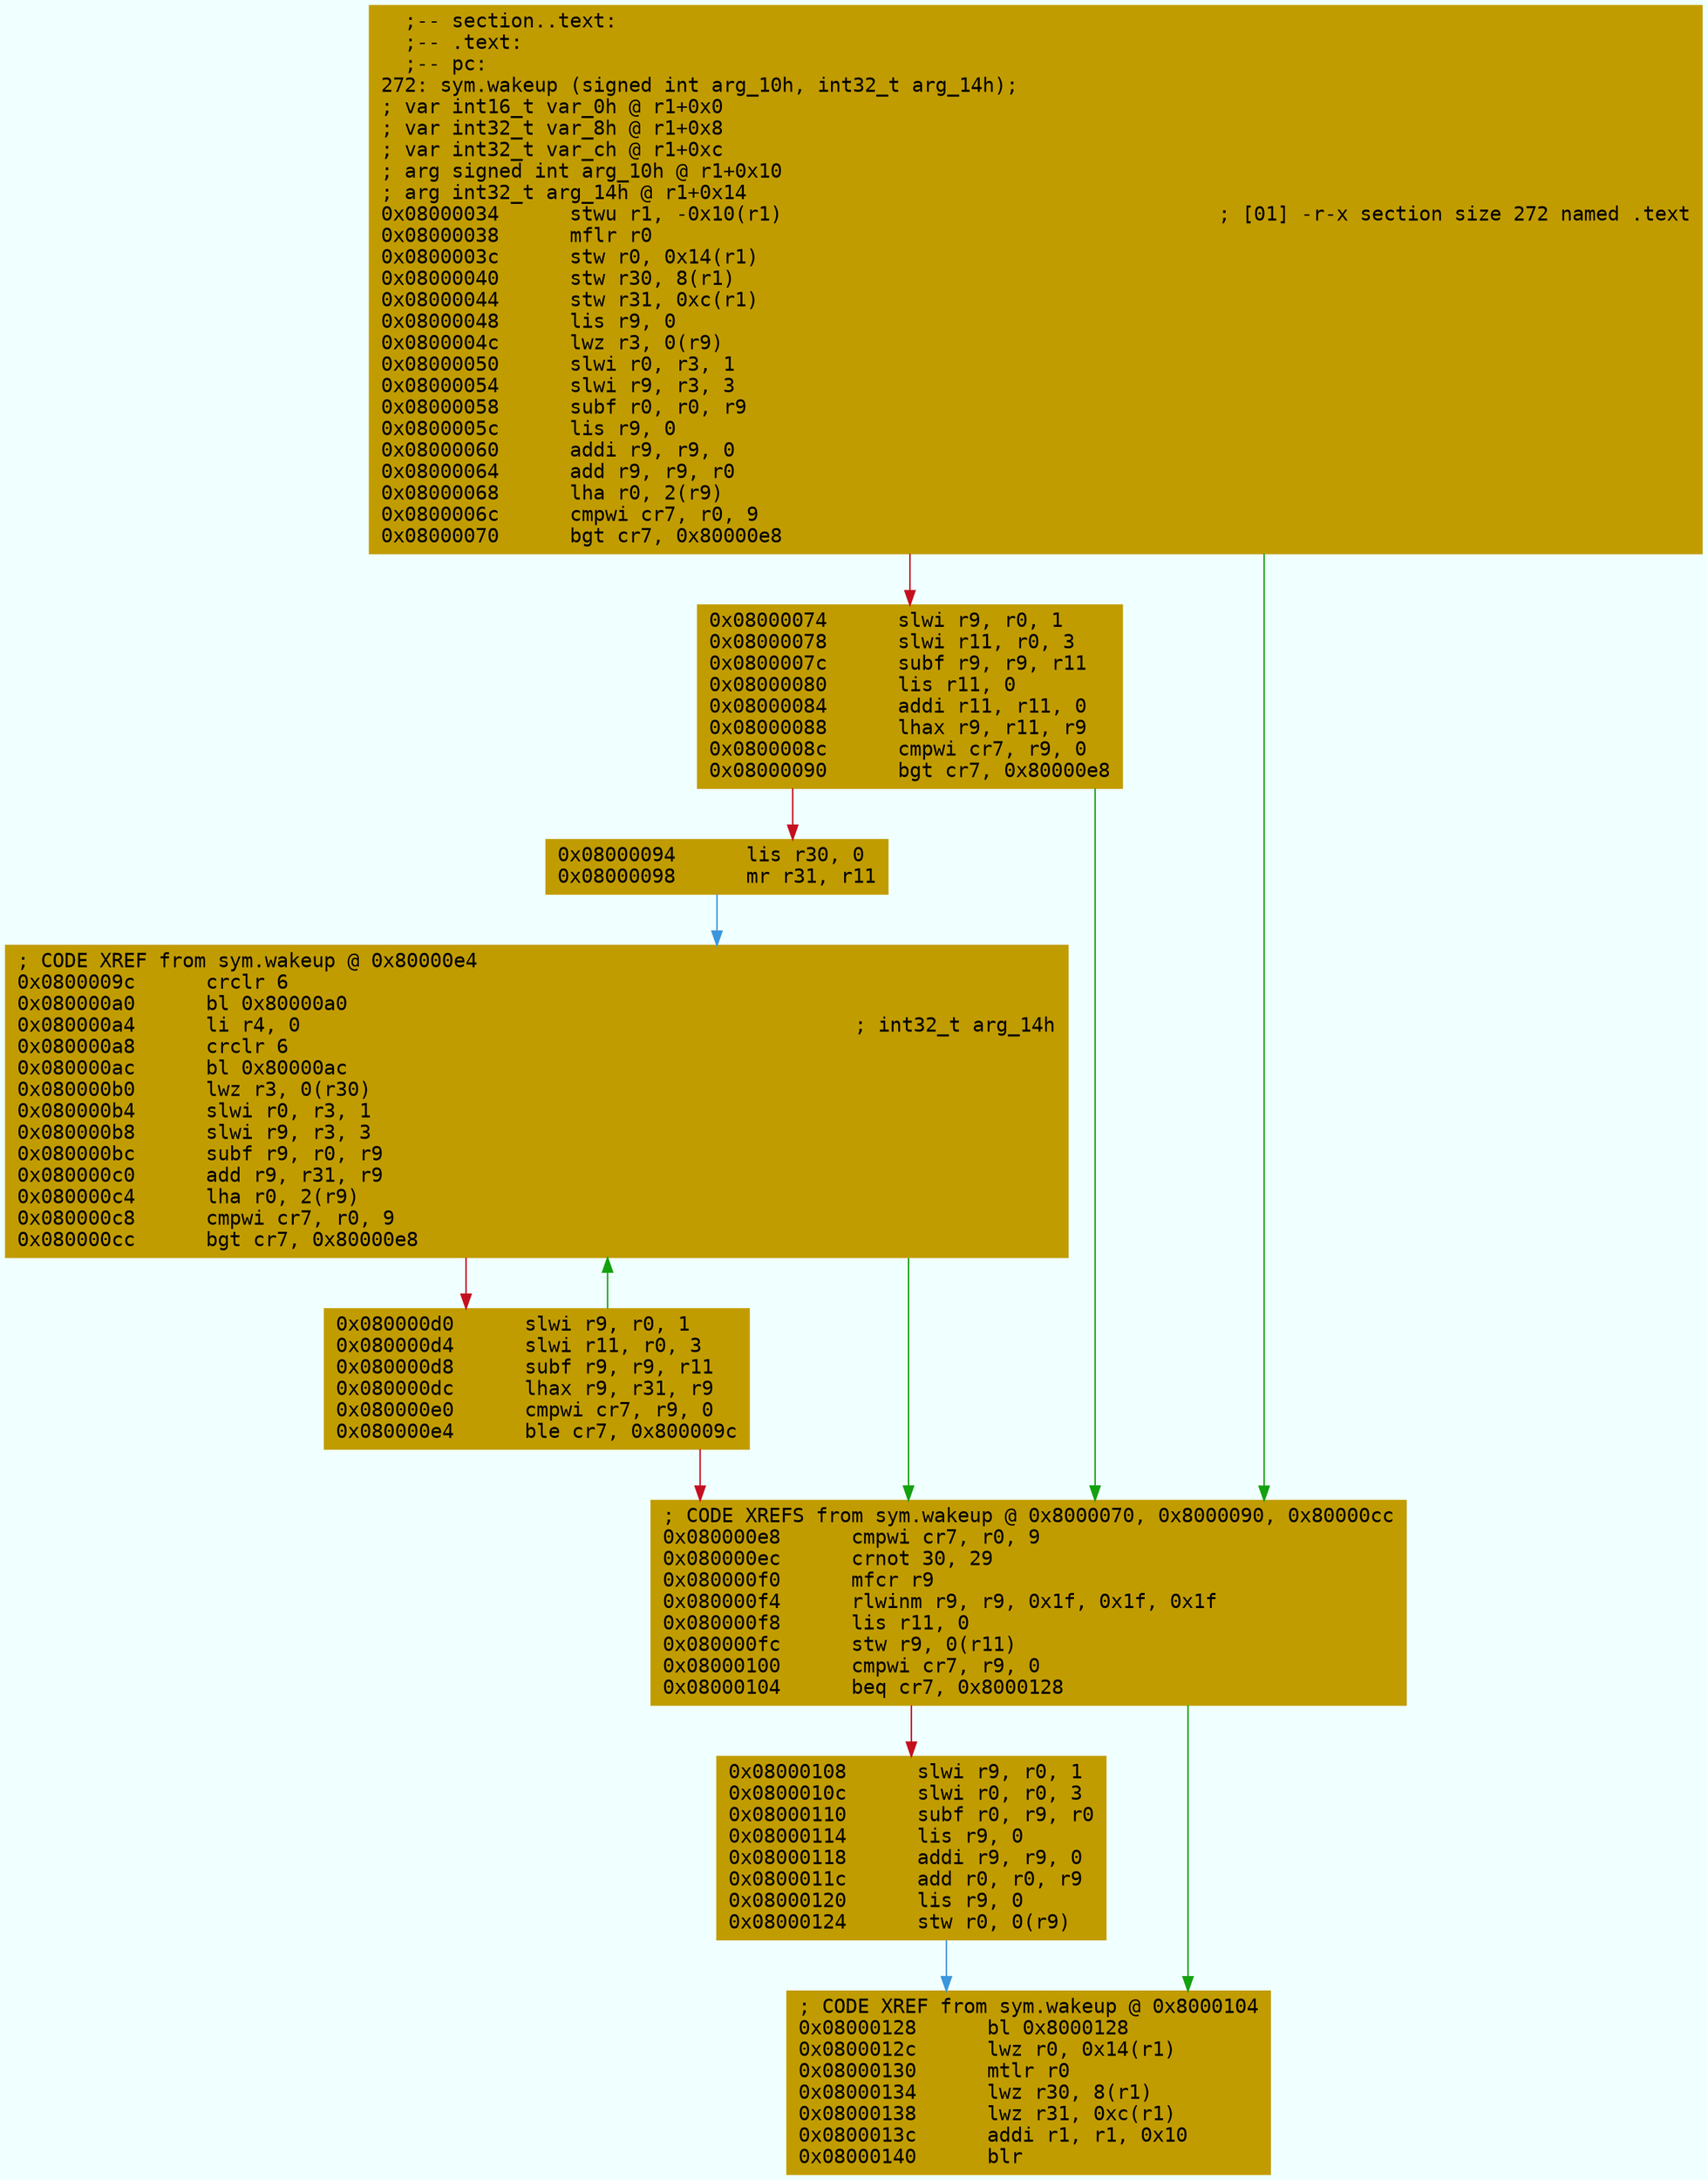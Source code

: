 digraph code {
	graph [bgcolor=azure fontsize=8 fontname="Courier" splines="ortho"];
	node [fillcolor=gray style=filled shape=box];
	edge [arrowhead="normal"];
	"0x08000034" [URL="sym.wakeup/0x08000034", fillcolor="#c19c00",color="#c19c00", fontname="Courier",label="  ;-- section..text:\l  ;-- .text:\l  ;-- pc:\l272: sym.wakeup (signed int arg_10h, int32_t arg_14h);\l; var int16_t var_0h @ r1+0x0\l; var int32_t var_8h @ r1+0x8\l; var int32_t var_ch @ r1+0xc\l; arg signed int arg_10h @ r1+0x10\l; arg int32_t arg_14h @ r1+0x14\l0x08000034      stwu r1, -0x10(r1)                                     ; [01] -r-x section size 272 named .text\l0x08000038      mflr r0\l0x0800003c      stw r0, 0x14(r1)\l0x08000040      stw r30, 8(r1)\l0x08000044      stw r31, 0xc(r1)\l0x08000048      lis r9, 0\l0x0800004c      lwz r3, 0(r9)\l0x08000050      slwi r0, r3, 1\l0x08000054      slwi r9, r3, 3\l0x08000058      subf r0, r0, r9\l0x0800005c      lis r9, 0\l0x08000060      addi r9, r9, 0\l0x08000064      add r9, r9, r0\l0x08000068      lha r0, 2(r9)\l0x0800006c      cmpwi cr7, r0, 9\l0x08000070      bgt cr7, 0x80000e8\l"]
	"0x08000074" [URL="sym.wakeup/0x08000074", fillcolor="#c19c00",color="#c19c00", fontname="Courier",label="0x08000074      slwi r9, r0, 1\l0x08000078      slwi r11, r0, 3\l0x0800007c      subf r9, r9, r11\l0x08000080      lis r11, 0\l0x08000084      addi r11, r11, 0\l0x08000088      lhax r9, r11, r9\l0x0800008c      cmpwi cr7, r9, 0\l0x08000090      bgt cr7, 0x80000e8\l"]
	"0x08000094" [URL="sym.wakeup/0x08000094", fillcolor="#c19c00",color="#c19c00", fontname="Courier",label="0x08000094      lis r30, 0\l0x08000098      mr r31, r11\l"]
	"0x0800009c" [URL="sym.wakeup/0x0800009c", fillcolor="#c19c00",color="#c19c00", fontname="Courier",label="; CODE XREF from sym.wakeup @ 0x80000e4\l0x0800009c      crclr 6\l0x080000a0      bl 0x80000a0\l0x080000a4      li r4, 0                                               ; int32_t arg_14h\l0x080000a8      crclr 6\l0x080000ac      bl 0x80000ac\l0x080000b0      lwz r3, 0(r30)\l0x080000b4      slwi r0, r3, 1\l0x080000b8      slwi r9, r3, 3\l0x080000bc      subf r9, r0, r9\l0x080000c0      add r9, r31, r9\l0x080000c4      lha r0, 2(r9)\l0x080000c8      cmpwi cr7, r0, 9\l0x080000cc      bgt cr7, 0x80000e8\l"]
	"0x080000d0" [URL="sym.wakeup/0x080000d0", fillcolor="#c19c00",color="#c19c00", fontname="Courier",label="0x080000d0      slwi r9, r0, 1\l0x080000d4      slwi r11, r0, 3\l0x080000d8      subf r9, r9, r11\l0x080000dc      lhax r9, r31, r9\l0x080000e0      cmpwi cr7, r9, 0\l0x080000e4      ble cr7, 0x800009c\l"]
	"0x080000e8" [URL="sym.wakeup/0x080000e8", fillcolor="#c19c00",color="#c19c00", fontname="Courier",label="; CODE XREFS from sym.wakeup @ 0x8000070, 0x8000090, 0x80000cc\l0x080000e8      cmpwi cr7, r0, 9\l0x080000ec      crnot 30, 29\l0x080000f0      mfcr r9\l0x080000f4      rlwinm r9, r9, 0x1f, 0x1f, 0x1f\l0x080000f8      lis r11, 0\l0x080000fc      stw r9, 0(r11)\l0x08000100      cmpwi cr7, r9, 0\l0x08000104      beq cr7, 0x8000128\l"]
	"0x08000108" [URL="sym.wakeup/0x08000108", fillcolor="#c19c00",color="#c19c00", fontname="Courier",label="0x08000108      slwi r9, r0, 1\l0x0800010c      slwi r0, r0, 3\l0x08000110      subf r0, r9, r0\l0x08000114      lis r9, 0\l0x08000118      addi r9, r9, 0\l0x0800011c      add r0, r0, r9\l0x08000120      lis r9, 0\l0x08000124      stw r0, 0(r9)\l"]
	"0x08000128" [URL="sym.wakeup/0x08000128", fillcolor="#c19c00",color="#c19c00", fontname="Courier",label="; CODE XREF from sym.wakeup @ 0x8000104\l0x08000128      bl 0x8000128\l0x0800012c      lwz r0, 0x14(r1)\l0x08000130      mtlr r0\l0x08000134      lwz r30, 8(r1)\l0x08000138      lwz r31, 0xc(r1)\l0x0800013c      addi r1, r1, 0x10\l0x08000140      blr\l"]
        "0x08000034" -> "0x080000e8" [color="#13a10e"];
        "0x08000034" -> "0x08000074" [color="#c50f1f"];
        "0x08000074" -> "0x080000e8" [color="#13a10e"];
        "0x08000074" -> "0x08000094" [color="#c50f1f"];
        "0x08000094" -> "0x0800009c" [color="#3a96dd"];
        "0x0800009c" -> "0x080000e8" [color="#13a10e"];
        "0x0800009c" -> "0x080000d0" [color="#c50f1f"];
        "0x080000d0" -> "0x0800009c" [color="#13a10e"];
        "0x080000d0" -> "0x080000e8" [color="#c50f1f"];
        "0x080000e8" -> "0x08000128" [color="#13a10e"];
        "0x080000e8" -> "0x08000108" [color="#c50f1f"];
        "0x08000108" -> "0x08000128" [color="#3a96dd"];
}
